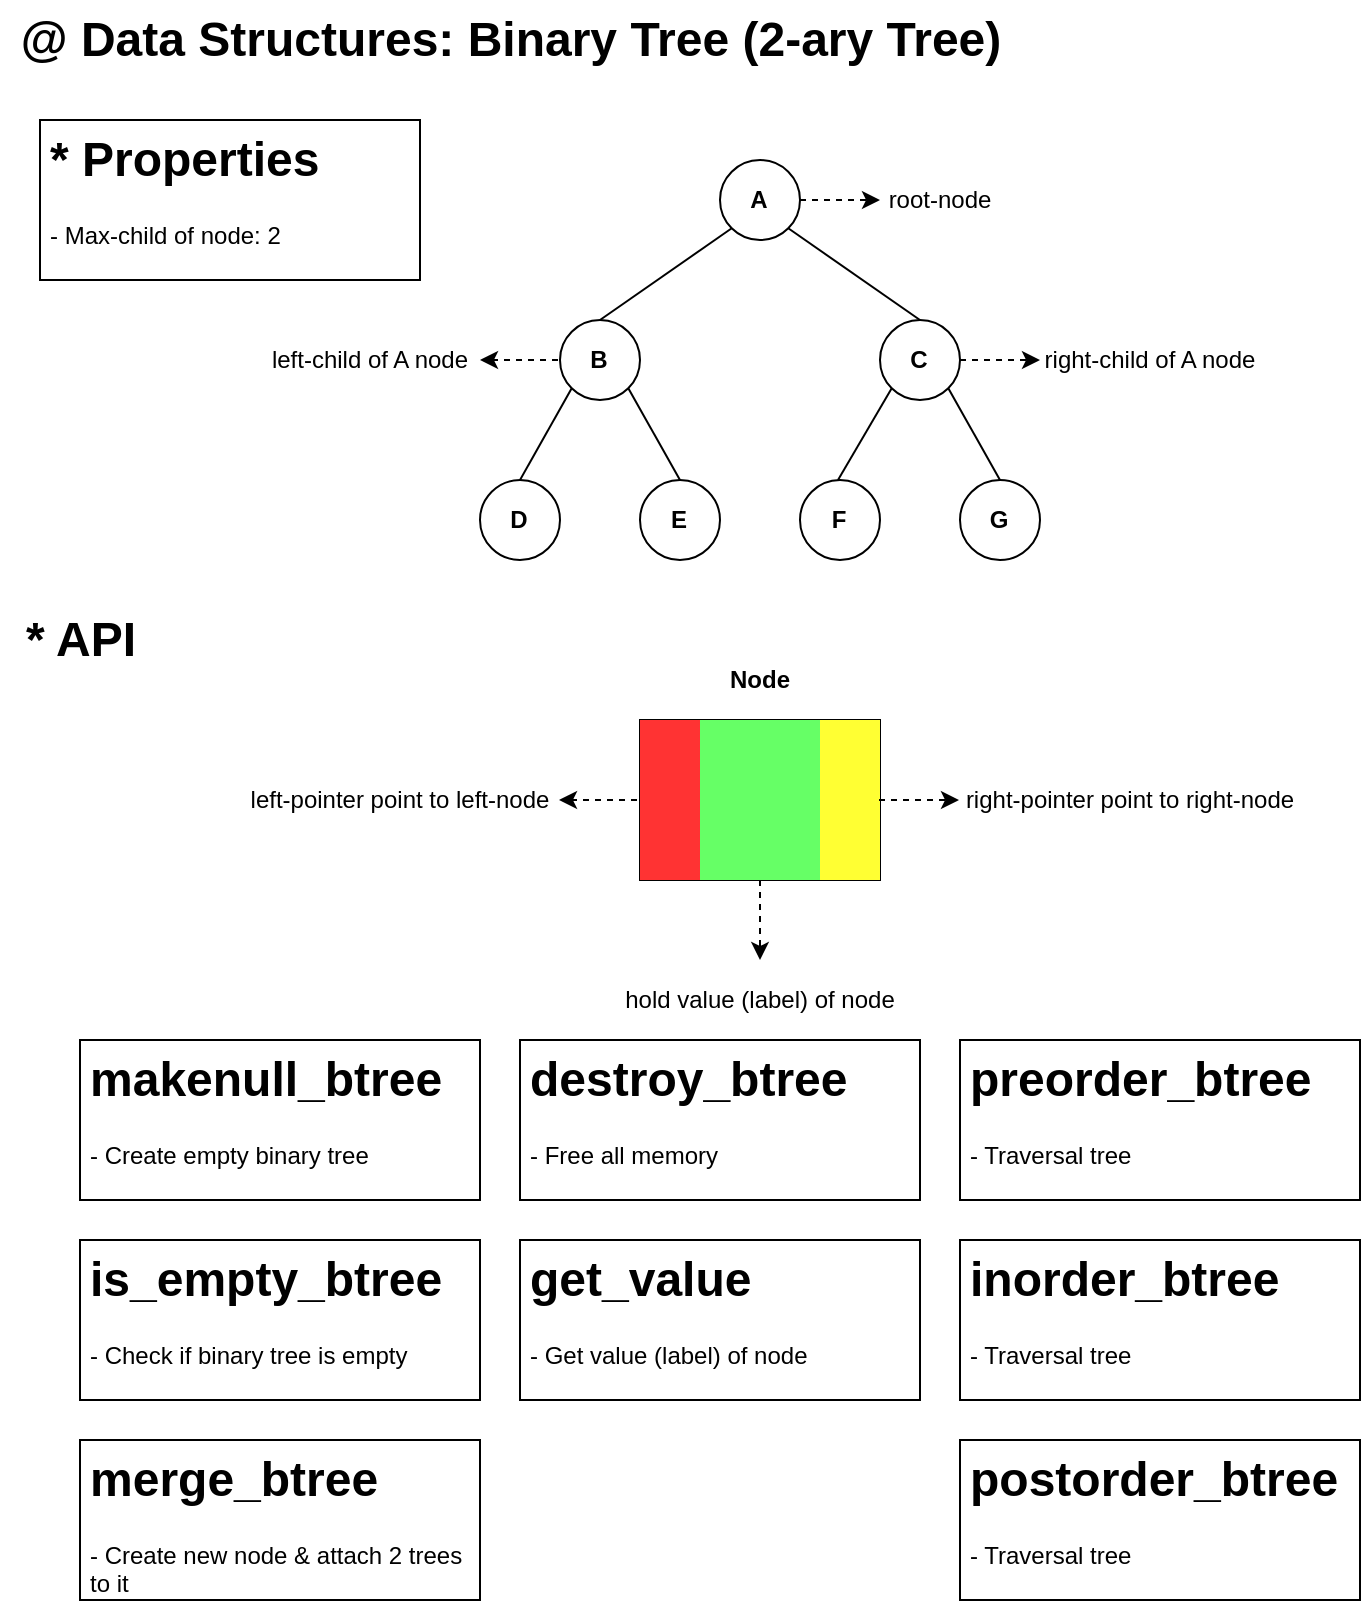 <mxfile version="12.1.0" type="device" pages="1"><diagram id="k8AOUBpEndZCJEnfiSRC" name="Page-1"><mxGraphModel dx="589" dy="345" grid="1" gridSize="10" guides="1" tooltips="1" connect="1" arrows="1" fold="1" page="1" pageScale="1" pageWidth="827" pageHeight="1169" math="0" shadow="0"><root><mxCell id="0"/><mxCell id="1" parent="0"/><mxCell id="9SzLmCQYCNC7XsDIWsou-1" value="@ Data Structures: Binary Tree (2-ary Tree)" style="text;strokeColor=none;fillColor=none;html=1;fontSize=24;fontStyle=1;verticalAlign=middle;align=center;" vertex="1" parent="1"><mxGeometry width="510" height="40" as="geometry"/></mxCell><mxCell id="9SzLmCQYCNC7XsDIWsou-13" value="" style="group" vertex="1" connectable="0" parent="1"><mxGeometry x="360" y="80" width="40" height="40" as="geometry"/></mxCell><mxCell id="9SzLmCQYCNC7XsDIWsou-5" value="" style="group" vertex="1" connectable="0" parent="9SzLmCQYCNC7XsDIWsou-13"><mxGeometry width="40" height="40" as="geometry"/></mxCell><mxCell id="9SzLmCQYCNC7XsDIWsou-15" value="" style="group" vertex="1" connectable="0" parent="9SzLmCQYCNC7XsDIWsou-5"><mxGeometry width="40" height="40" as="geometry"/></mxCell><mxCell id="9SzLmCQYCNC7XsDIWsou-2" value="" style="ellipse;whiteSpace=wrap;html=1;aspect=fixed;" vertex="1" parent="9SzLmCQYCNC7XsDIWsou-15"><mxGeometry width="40" height="40" as="geometry"/></mxCell><mxCell id="9SzLmCQYCNC7XsDIWsou-3" value="&lt;b&gt;A&lt;/b&gt;" style="text;html=1;strokeColor=none;fillColor=none;align=center;verticalAlign=middle;whiteSpace=wrap;rounded=0;" vertex="1" parent="9SzLmCQYCNC7XsDIWsou-15"><mxGeometry x="9" y="10" width="21" height="20" as="geometry"/></mxCell><mxCell id="9SzLmCQYCNC7XsDIWsou-16" value="" style="group" vertex="1" connectable="0" parent="1"><mxGeometry x="240" y="160" width="40" height="40" as="geometry"/></mxCell><mxCell id="9SzLmCQYCNC7XsDIWsou-17" value="" style="group" vertex="1" connectable="0" parent="9SzLmCQYCNC7XsDIWsou-16"><mxGeometry x="40" width="40" height="40" as="geometry"/></mxCell><mxCell id="9SzLmCQYCNC7XsDIWsou-18" value="" style="group" vertex="1" connectable="0" parent="9SzLmCQYCNC7XsDIWsou-17"><mxGeometry width="40" height="40" as="geometry"/></mxCell><mxCell id="9SzLmCQYCNC7XsDIWsou-19" value="" style="ellipse;whiteSpace=wrap;html=1;aspect=fixed;" vertex="1" parent="9SzLmCQYCNC7XsDIWsou-18"><mxGeometry width="40" height="40" as="geometry"/></mxCell><mxCell id="9SzLmCQYCNC7XsDIWsou-20" value="&lt;b&gt;B&lt;/b&gt;" style="text;html=1;strokeColor=none;fillColor=none;align=center;verticalAlign=middle;whiteSpace=wrap;rounded=0;" vertex="1" parent="9SzLmCQYCNC7XsDIWsou-18"><mxGeometry x="9" y="10" width="21" height="20" as="geometry"/></mxCell><mxCell id="9SzLmCQYCNC7XsDIWsou-61" value="" style="endArrow=classic;html=1;dashed=1;" edge="1" parent="9SzLmCQYCNC7XsDIWsou-16"><mxGeometry width="50" height="50" relative="1" as="geometry"><mxPoint x="39" y="20" as="sourcePoint"/><mxPoint y="20" as="targetPoint"/></mxGeometry></mxCell><mxCell id="9SzLmCQYCNC7XsDIWsou-22" value="" style="group" vertex="1" connectable="0" parent="1"><mxGeometry x="480" y="160" width="40" height="40" as="geometry"/></mxCell><mxCell id="9SzLmCQYCNC7XsDIWsou-27" value="" style="group" vertex="1" connectable="0" parent="1"><mxGeometry x="240" y="240" width="40" height="40" as="geometry"/></mxCell><mxCell id="9SzLmCQYCNC7XsDIWsou-28" value="" style="ellipse;whiteSpace=wrap;html=1;aspect=fixed;" vertex="1" parent="9SzLmCQYCNC7XsDIWsou-27"><mxGeometry width="40" height="40" as="geometry"/></mxCell><mxCell id="9SzLmCQYCNC7XsDIWsou-29" value="&lt;b&gt;D&lt;/b&gt;" style="text;html=1;strokeColor=none;fillColor=none;align=center;verticalAlign=middle;whiteSpace=wrap;rounded=0;" vertex="1" parent="9SzLmCQYCNC7XsDIWsou-27"><mxGeometry x="9" y="10" width="21" height="20" as="geometry"/></mxCell><mxCell id="9SzLmCQYCNC7XsDIWsou-30" value="" style="group" vertex="1" connectable="0" parent="1"><mxGeometry x="320" y="240" width="40" height="40" as="geometry"/></mxCell><mxCell id="9SzLmCQYCNC7XsDIWsou-31" value="" style="group" vertex="1" connectable="0" parent="9SzLmCQYCNC7XsDIWsou-30"><mxGeometry width="40" height="40" as="geometry"/></mxCell><mxCell id="9SzLmCQYCNC7XsDIWsou-32" value="" style="group" vertex="1" connectable="0" parent="9SzLmCQYCNC7XsDIWsou-31"><mxGeometry width="40" height="40" as="geometry"/></mxCell><mxCell id="9SzLmCQYCNC7XsDIWsou-33" value="" style="ellipse;whiteSpace=wrap;html=1;aspect=fixed;" vertex="1" parent="9SzLmCQYCNC7XsDIWsou-32"><mxGeometry width="40" height="40" as="geometry"/></mxCell><mxCell id="9SzLmCQYCNC7XsDIWsou-34" value="&lt;b&gt;E&lt;/b&gt;" style="text;html=1;strokeColor=none;fillColor=none;align=center;verticalAlign=middle;whiteSpace=wrap;rounded=0;" vertex="1" parent="9SzLmCQYCNC7XsDIWsou-32"><mxGeometry x="9" y="10" width="21" height="20" as="geometry"/></mxCell><mxCell id="9SzLmCQYCNC7XsDIWsou-35" value="" style="group" vertex="1" connectable="0" parent="1"><mxGeometry x="400" y="240" width="40" height="40" as="geometry"/></mxCell><mxCell id="9SzLmCQYCNC7XsDIWsou-36" value="" style="group" vertex="1" connectable="0" parent="9SzLmCQYCNC7XsDIWsou-35"><mxGeometry width="40" height="40" as="geometry"/></mxCell><mxCell id="9SzLmCQYCNC7XsDIWsou-37" value="" style="group" vertex="1" connectable="0" parent="9SzLmCQYCNC7XsDIWsou-36"><mxGeometry width="40" height="40" as="geometry"/></mxCell><mxCell id="9SzLmCQYCNC7XsDIWsou-38" value="" style="ellipse;whiteSpace=wrap;html=1;aspect=fixed;" vertex="1" parent="9SzLmCQYCNC7XsDIWsou-37"><mxGeometry width="40" height="40" as="geometry"/></mxCell><mxCell id="9SzLmCQYCNC7XsDIWsou-39" value="&lt;b&gt;F&lt;/b&gt;" style="text;html=1;strokeColor=none;fillColor=none;align=center;verticalAlign=middle;whiteSpace=wrap;rounded=0;" vertex="1" parent="9SzLmCQYCNC7XsDIWsou-37"><mxGeometry x="9" y="10" width="21" height="20" as="geometry"/></mxCell><mxCell id="9SzLmCQYCNC7XsDIWsou-40" value="" style="group" vertex="1" connectable="0" parent="1"><mxGeometry x="480" y="240" width="40" height="40" as="geometry"/></mxCell><mxCell id="9SzLmCQYCNC7XsDIWsou-41" value="" style="group" vertex="1" connectable="0" parent="9SzLmCQYCNC7XsDIWsou-40"><mxGeometry width="40" height="40" as="geometry"/></mxCell><mxCell id="9SzLmCQYCNC7XsDIWsou-42" value="" style="group" vertex="1" connectable="0" parent="9SzLmCQYCNC7XsDIWsou-41"><mxGeometry width="40" height="40" as="geometry"/></mxCell><mxCell id="9SzLmCQYCNC7XsDIWsou-43" value="" style="ellipse;whiteSpace=wrap;html=1;aspect=fixed;" vertex="1" parent="9SzLmCQYCNC7XsDIWsou-42"><mxGeometry width="40" height="40" as="geometry"/></mxCell><mxCell id="9SzLmCQYCNC7XsDIWsou-44" value="&lt;b&gt;G&lt;/b&gt;" style="text;html=1;strokeColor=none;fillColor=none;align=center;verticalAlign=middle;whiteSpace=wrap;rounded=0;" vertex="1" parent="9SzLmCQYCNC7XsDIWsou-42"><mxGeometry x="9" y="10" width="21" height="20" as="geometry"/></mxCell><mxCell id="9SzLmCQYCNC7XsDIWsou-45" value="" style="endArrow=none;html=1;exitX=0.5;exitY=0;exitDx=0;exitDy=0;entryX=0;entryY=1;entryDx=0;entryDy=0;" edge="1" parent="1" source="9SzLmCQYCNC7XsDIWsou-19" target="9SzLmCQYCNC7XsDIWsou-2"><mxGeometry width="50" height="50" relative="1" as="geometry"><mxPoint x="318" y="174" as="sourcePoint"/><mxPoint x="379" y="120" as="targetPoint"/></mxGeometry></mxCell><mxCell id="9SzLmCQYCNC7XsDIWsou-46" value="" style="endArrow=none;html=1;exitX=1;exitY=1;exitDx=0;exitDy=0;entryX=0.5;entryY=0;entryDx=0;entryDy=0;" edge="1" parent="1" source="9SzLmCQYCNC7XsDIWsou-2" target="9SzLmCQYCNC7XsDIWsou-25"><mxGeometry width="50" height="50" relative="1" as="geometry"><mxPoint x="380" y="120" as="sourcePoint"/><mxPoint x="443" y="171" as="targetPoint"/></mxGeometry></mxCell><mxCell id="9SzLmCQYCNC7XsDIWsou-47" value="" style="endArrow=none;html=1;exitX=0.5;exitY=0;exitDx=0;exitDy=0;entryX=0;entryY=1;entryDx=0;entryDy=0;" edge="1" parent="1" source="9SzLmCQYCNC7XsDIWsou-28" target="9SzLmCQYCNC7XsDIWsou-19"><mxGeometry width="50" height="50" relative="1" as="geometry"><mxPoint x="179.5" y="240" as="sourcePoint"/><mxPoint x="298.5" y="200" as="targetPoint"/></mxGeometry></mxCell><mxCell id="9SzLmCQYCNC7XsDIWsou-48" value="" style="endArrow=none;html=1;entryX=0.5;entryY=0;entryDx=0;entryDy=0;exitX=1;exitY=1;exitDx=0;exitDy=0;" edge="1" parent="1" source="9SzLmCQYCNC7XsDIWsou-19" target="9SzLmCQYCNC7XsDIWsou-33"><mxGeometry width="50" height="50" relative="1" as="geometry"><mxPoint x="300" y="200" as="sourcePoint"/><mxPoint x="339.5" y="160" as="targetPoint"/></mxGeometry></mxCell><mxCell id="9SzLmCQYCNC7XsDIWsou-49" value="" style="endArrow=none;html=1;exitX=1;exitY=1;exitDx=0;exitDy=0;entryX=0.5;entryY=0;entryDx=0;entryDy=0;" edge="1" parent="1" source="9SzLmCQYCNC7XsDIWsou-25" target="9SzLmCQYCNC7XsDIWsou-43"><mxGeometry width="50" height="50" relative="1" as="geometry"><mxPoint x="460" y="200" as="sourcePoint"/><mxPoint x="541" y="240" as="targetPoint"/></mxGeometry></mxCell><mxCell id="9SzLmCQYCNC7XsDIWsou-51" value="" style="endArrow=none;html=1;exitX=0.5;exitY=0;exitDx=0;exitDy=0;entryX=0;entryY=1;entryDx=0;entryDy=0;" edge="1" parent="1" target="9SzLmCQYCNC7XsDIWsou-25"><mxGeometry width="50" height="50" relative="1" as="geometry"><mxPoint x="419" y="240" as="sourcePoint"/><mxPoint x="499.5" y="200" as="targetPoint"/></mxGeometry></mxCell><mxCell id="9SzLmCQYCNC7XsDIWsou-25" value="" style="ellipse;whiteSpace=wrap;html=1;aspect=fixed;" vertex="1" parent="1"><mxGeometry x="440" y="160" width="40" height="40" as="geometry"/></mxCell><mxCell id="9SzLmCQYCNC7XsDIWsou-26" value="&lt;b&gt;C&lt;/b&gt;" style="text;html=1;strokeColor=none;fillColor=none;align=center;verticalAlign=middle;whiteSpace=wrap;rounded=0;" vertex="1" parent="1"><mxGeometry x="449" y="170" width="21" height="20" as="geometry"/></mxCell><mxCell id="9SzLmCQYCNC7XsDIWsou-53" value="" style="endArrow=classic;html=1;dashed=1;" edge="1" parent="1" target="9SzLmCQYCNC7XsDIWsou-54"><mxGeometry width="50" height="50" relative="1" as="geometry"><mxPoint x="400" y="100" as="sourcePoint"/><mxPoint x="440" y="100" as="targetPoint"/></mxGeometry></mxCell><mxCell id="9SzLmCQYCNC7XsDIWsou-54" value="root-node" style="text;html=1;strokeColor=none;fillColor=none;align=center;verticalAlign=middle;whiteSpace=wrap;rounded=0;" vertex="1" parent="1"><mxGeometry x="440" y="90" width="60" height="20" as="geometry"/></mxCell><mxCell id="9SzLmCQYCNC7XsDIWsou-55" value="" style="endArrow=classic;html=1;dashed=1;" edge="1" target="9SzLmCQYCNC7XsDIWsou-56" parent="1"><mxGeometry width="50" height="50" relative="1" as="geometry"><mxPoint x="480" y="180" as="sourcePoint"/><mxPoint x="520" y="180" as="targetPoint"/></mxGeometry></mxCell><mxCell id="9SzLmCQYCNC7XsDIWsou-56" value="right-child of A node" style="text;html=1;strokeColor=none;fillColor=none;align=center;verticalAlign=middle;whiteSpace=wrap;rounded=0;" vertex="1" parent="1"><mxGeometry x="520" y="170" width="110" height="20" as="geometry"/></mxCell><mxCell id="9SzLmCQYCNC7XsDIWsou-62" value="left-child of A node" style="text;html=1;strokeColor=none;fillColor=none;align=center;verticalAlign=middle;whiteSpace=wrap;rounded=0;" vertex="1" parent="1"><mxGeometry x="130" y="170" width="110" height="20" as="geometry"/></mxCell><mxCell id="9SzLmCQYCNC7XsDIWsou-63" value="&lt;h1&gt;* Properties&lt;/h1&gt;&lt;p&gt;- Max-child of node: 2&lt;/p&gt;" style="text;html=1;strokeColor=#000000;fillColor=none;spacing=5;spacingTop=-20;whiteSpace=wrap;overflow=hidden;rounded=0;" vertex="1" parent="1"><mxGeometry x="20" y="60" width="190" height="80" as="geometry"/></mxCell><mxCell id="9SzLmCQYCNC7XsDIWsou-64" value="* API" style="text;strokeColor=none;fillColor=none;html=1;fontSize=24;fontStyle=1;verticalAlign=middle;align=center;" vertex="1" parent="1"><mxGeometry y="300" width="80" height="40" as="geometry"/></mxCell><mxCell id="9SzLmCQYCNC7XsDIWsou-65" value="" style="rounded=0;whiteSpace=wrap;html=1;strokeColor=#000000;fillColor=none;" vertex="1" parent="1"><mxGeometry x="320" y="360" width="120" height="80" as="geometry"/></mxCell><mxCell id="9SzLmCQYCNC7XsDIWsou-66" value="&lt;b&gt;Node&lt;/b&gt;" style="text;html=1;strokeColor=none;fillColor=none;align=center;verticalAlign=middle;whiteSpace=wrap;rounded=0;" vertex="1" parent="1"><mxGeometry x="355" y="330" width="50" height="20" as="geometry"/></mxCell><mxCell id="9SzLmCQYCNC7XsDIWsou-69" value="" style="rounded=0;whiteSpace=wrap;html=1;strokeColor=none;fillColor=#66FF66;" vertex="1" parent="1"><mxGeometry x="350" y="360" width="60" height="80" as="geometry"/></mxCell><mxCell id="9SzLmCQYCNC7XsDIWsou-71" value="" style="rounded=0;whiteSpace=wrap;html=1;strokeColor=none;fillColor=#FF3333;" vertex="1" parent="1"><mxGeometry x="320" y="360" width="30" height="80" as="geometry"/></mxCell><mxCell id="9SzLmCQYCNC7XsDIWsou-72" value="" style="rounded=0;whiteSpace=wrap;html=1;strokeColor=none;fillColor=#FFFF33;" vertex="1" parent="1"><mxGeometry x="410" y="360" width="30" height="80" as="geometry"/></mxCell><mxCell id="9SzLmCQYCNC7XsDIWsou-73" value="left-pointer point to left-node" style="text;html=1;strokeColor=none;fillColor=none;align=center;verticalAlign=middle;whiteSpace=wrap;rounded=0;" vertex="1" parent="1"><mxGeometry x="120" y="380" width="160" height="40" as="geometry"/></mxCell><mxCell id="9SzLmCQYCNC7XsDIWsou-74" value="" style="group" vertex="1" connectable="0" parent="1"><mxGeometry x="279.5" y="380" width="40" height="40" as="geometry"/></mxCell><mxCell id="9SzLmCQYCNC7XsDIWsou-79" value="" style="endArrow=classic;html=1;dashed=1;" edge="1" parent="9SzLmCQYCNC7XsDIWsou-74"><mxGeometry width="50" height="50" relative="1" as="geometry"><mxPoint x="39" y="20" as="sourcePoint"/><mxPoint y="20" as="targetPoint"/></mxGeometry></mxCell><mxCell id="9SzLmCQYCNC7XsDIWsou-82" value="" style="endArrow=classic;html=1;dashed=1;" edge="1" parent="1"><mxGeometry width="50" height="50" relative="1" as="geometry"><mxPoint x="439.5" y="400" as="sourcePoint"/><mxPoint x="479.5" y="400" as="targetPoint"/></mxGeometry></mxCell><mxCell id="9SzLmCQYCNC7XsDIWsou-83" value="right-pointer point to right-node" style="text;html=1;strokeColor=none;fillColor=none;align=center;verticalAlign=middle;whiteSpace=wrap;rounded=0;" vertex="1" parent="1"><mxGeometry x="480" y="380" width="170" height="40" as="geometry"/></mxCell><mxCell id="9SzLmCQYCNC7XsDIWsou-84" value="" style="endArrow=classic;html=1;dashed=1;exitX=0.5;exitY=1;exitDx=0;exitDy=0;" edge="1" parent="1" source="9SzLmCQYCNC7XsDIWsou-69"><mxGeometry width="50" height="50" relative="1" as="geometry"><mxPoint x="369" y="470" as="sourcePoint"/><mxPoint x="380" y="480" as="targetPoint"/></mxGeometry></mxCell><mxCell id="9SzLmCQYCNC7XsDIWsou-85" value="hold value (label) of node" style="text;html=1;strokeColor=none;fillColor=none;align=center;verticalAlign=middle;whiteSpace=wrap;rounded=0;" vertex="1" parent="1"><mxGeometry x="310" y="480" width="140" height="40" as="geometry"/></mxCell><mxCell id="9SzLmCQYCNC7XsDIWsou-86" value="&lt;h1&gt;makenull_btree&lt;/h1&gt;&lt;p&gt;- Create empty binary tree&lt;/p&gt;" style="text;html=1;strokeColor=#000000;fillColor=none;spacing=5;spacingTop=-20;whiteSpace=wrap;overflow=hidden;rounded=0;" vertex="1" parent="1"><mxGeometry x="40" y="520" width="200" height="80" as="geometry"/></mxCell><mxCell id="9SzLmCQYCNC7XsDIWsou-87" value="&lt;h1&gt;is_empty_btree&lt;/h1&gt;&lt;p&gt;- Check if binary tree is empty&lt;/p&gt;" style="text;html=1;strokeColor=#000000;fillColor=none;spacing=5;spacingTop=-20;whiteSpace=wrap;overflow=hidden;rounded=0;" vertex="1" parent="1"><mxGeometry x="40" y="620" width="200" height="80" as="geometry"/></mxCell><mxCell id="9SzLmCQYCNC7XsDIWsou-88" value="&lt;h1&gt;merge_btree&lt;/h1&gt;&lt;p&gt;- Create new node &amp;amp; attach 2 trees to it&lt;/p&gt;" style="text;html=1;strokeColor=#000000;fillColor=none;spacing=5;spacingTop=-20;whiteSpace=wrap;overflow=hidden;rounded=0;" vertex="1" parent="1"><mxGeometry x="40" y="720" width="200" height="80" as="geometry"/></mxCell><mxCell id="9SzLmCQYCNC7XsDIWsou-89" value="&lt;h1&gt;preorder_btree&lt;/h1&gt;&lt;p&gt;- Traversal tree&lt;/p&gt;" style="text;html=1;strokeColor=#000000;fillColor=none;spacing=5;spacingTop=-20;whiteSpace=wrap;overflow=hidden;rounded=0;" vertex="1" parent="1"><mxGeometry x="480" y="520" width="200" height="80" as="geometry"/></mxCell><mxCell id="9SzLmCQYCNC7XsDIWsou-90" value="&lt;h1&gt;inorder_btree&lt;/h1&gt;&lt;p&gt;- Traversal tree&lt;/p&gt;" style="text;html=1;strokeColor=#000000;fillColor=none;spacing=5;spacingTop=-20;whiteSpace=wrap;overflow=hidden;rounded=0;" vertex="1" parent="1"><mxGeometry x="480" y="620" width="200" height="80" as="geometry"/></mxCell><mxCell id="9SzLmCQYCNC7XsDIWsou-91" value="&lt;h1&gt;postorder_btree&lt;/h1&gt;&lt;p&gt;- Traversal tree&lt;/p&gt;" style="text;html=1;strokeColor=#000000;fillColor=none;spacing=5;spacingTop=-20;whiteSpace=wrap;overflow=hidden;rounded=0;" vertex="1" parent="1"><mxGeometry x="480" y="720" width="200" height="80" as="geometry"/></mxCell><mxCell id="9SzLmCQYCNC7XsDIWsou-92" value="&lt;h1&gt;destroy_btree&lt;/h1&gt;&lt;p&gt;- Free all memory&lt;/p&gt;" style="text;html=1;strokeColor=#000000;fillColor=none;spacing=5;spacingTop=-20;whiteSpace=wrap;overflow=hidden;rounded=0;" vertex="1" parent="1"><mxGeometry x="260" y="520" width="200" height="80" as="geometry"/></mxCell><mxCell id="9SzLmCQYCNC7XsDIWsou-93" value="&lt;h1&gt;get_value&lt;/h1&gt;&lt;p&gt;- Get value (label) of node&lt;/p&gt;" style="text;html=1;strokeColor=#000000;fillColor=none;spacing=5;spacingTop=-20;whiteSpace=wrap;overflow=hidden;rounded=0;" vertex="1" parent="1"><mxGeometry x="260" y="620" width="200" height="80" as="geometry"/></mxCell></root></mxGraphModel></diagram></mxfile>